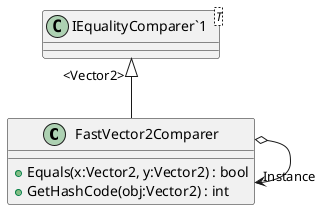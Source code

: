 @startuml
class FastVector2Comparer {
    + Equals(x:Vector2, y:Vector2) : bool
    + GetHashCode(obj:Vector2) : int
}
class "IEqualityComparer`1"<T> {
}
"IEqualityComparer`1" "<Vector2>" <|-- FastVector2Comparer
FastVector2Comparer o-> "Instance" FastVector2Comparer
@enduml
